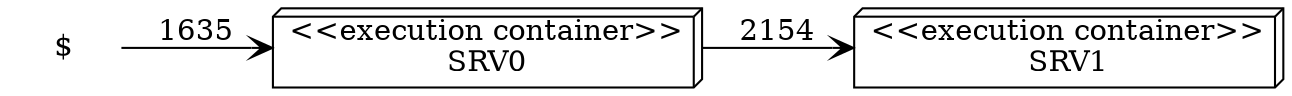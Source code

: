 digraph G {
 rankdir=LR;
"depNode_0" [label="$",shape="none"]

"depNode_1" [label="<<execution container>>\nSRV1",shape="box3d",style="filled",fillcolor="white"]

"depNode_2" [label="<<execution container>>\nSRV0",shape="box3d",style="filled",fillcolor="white"]


depNode_0->depNode_2[label=1635, style="solid", arrowhead="open"]
depNode_2->depNode_1[label=2154, style="solid", arrowhead="open"]
}

